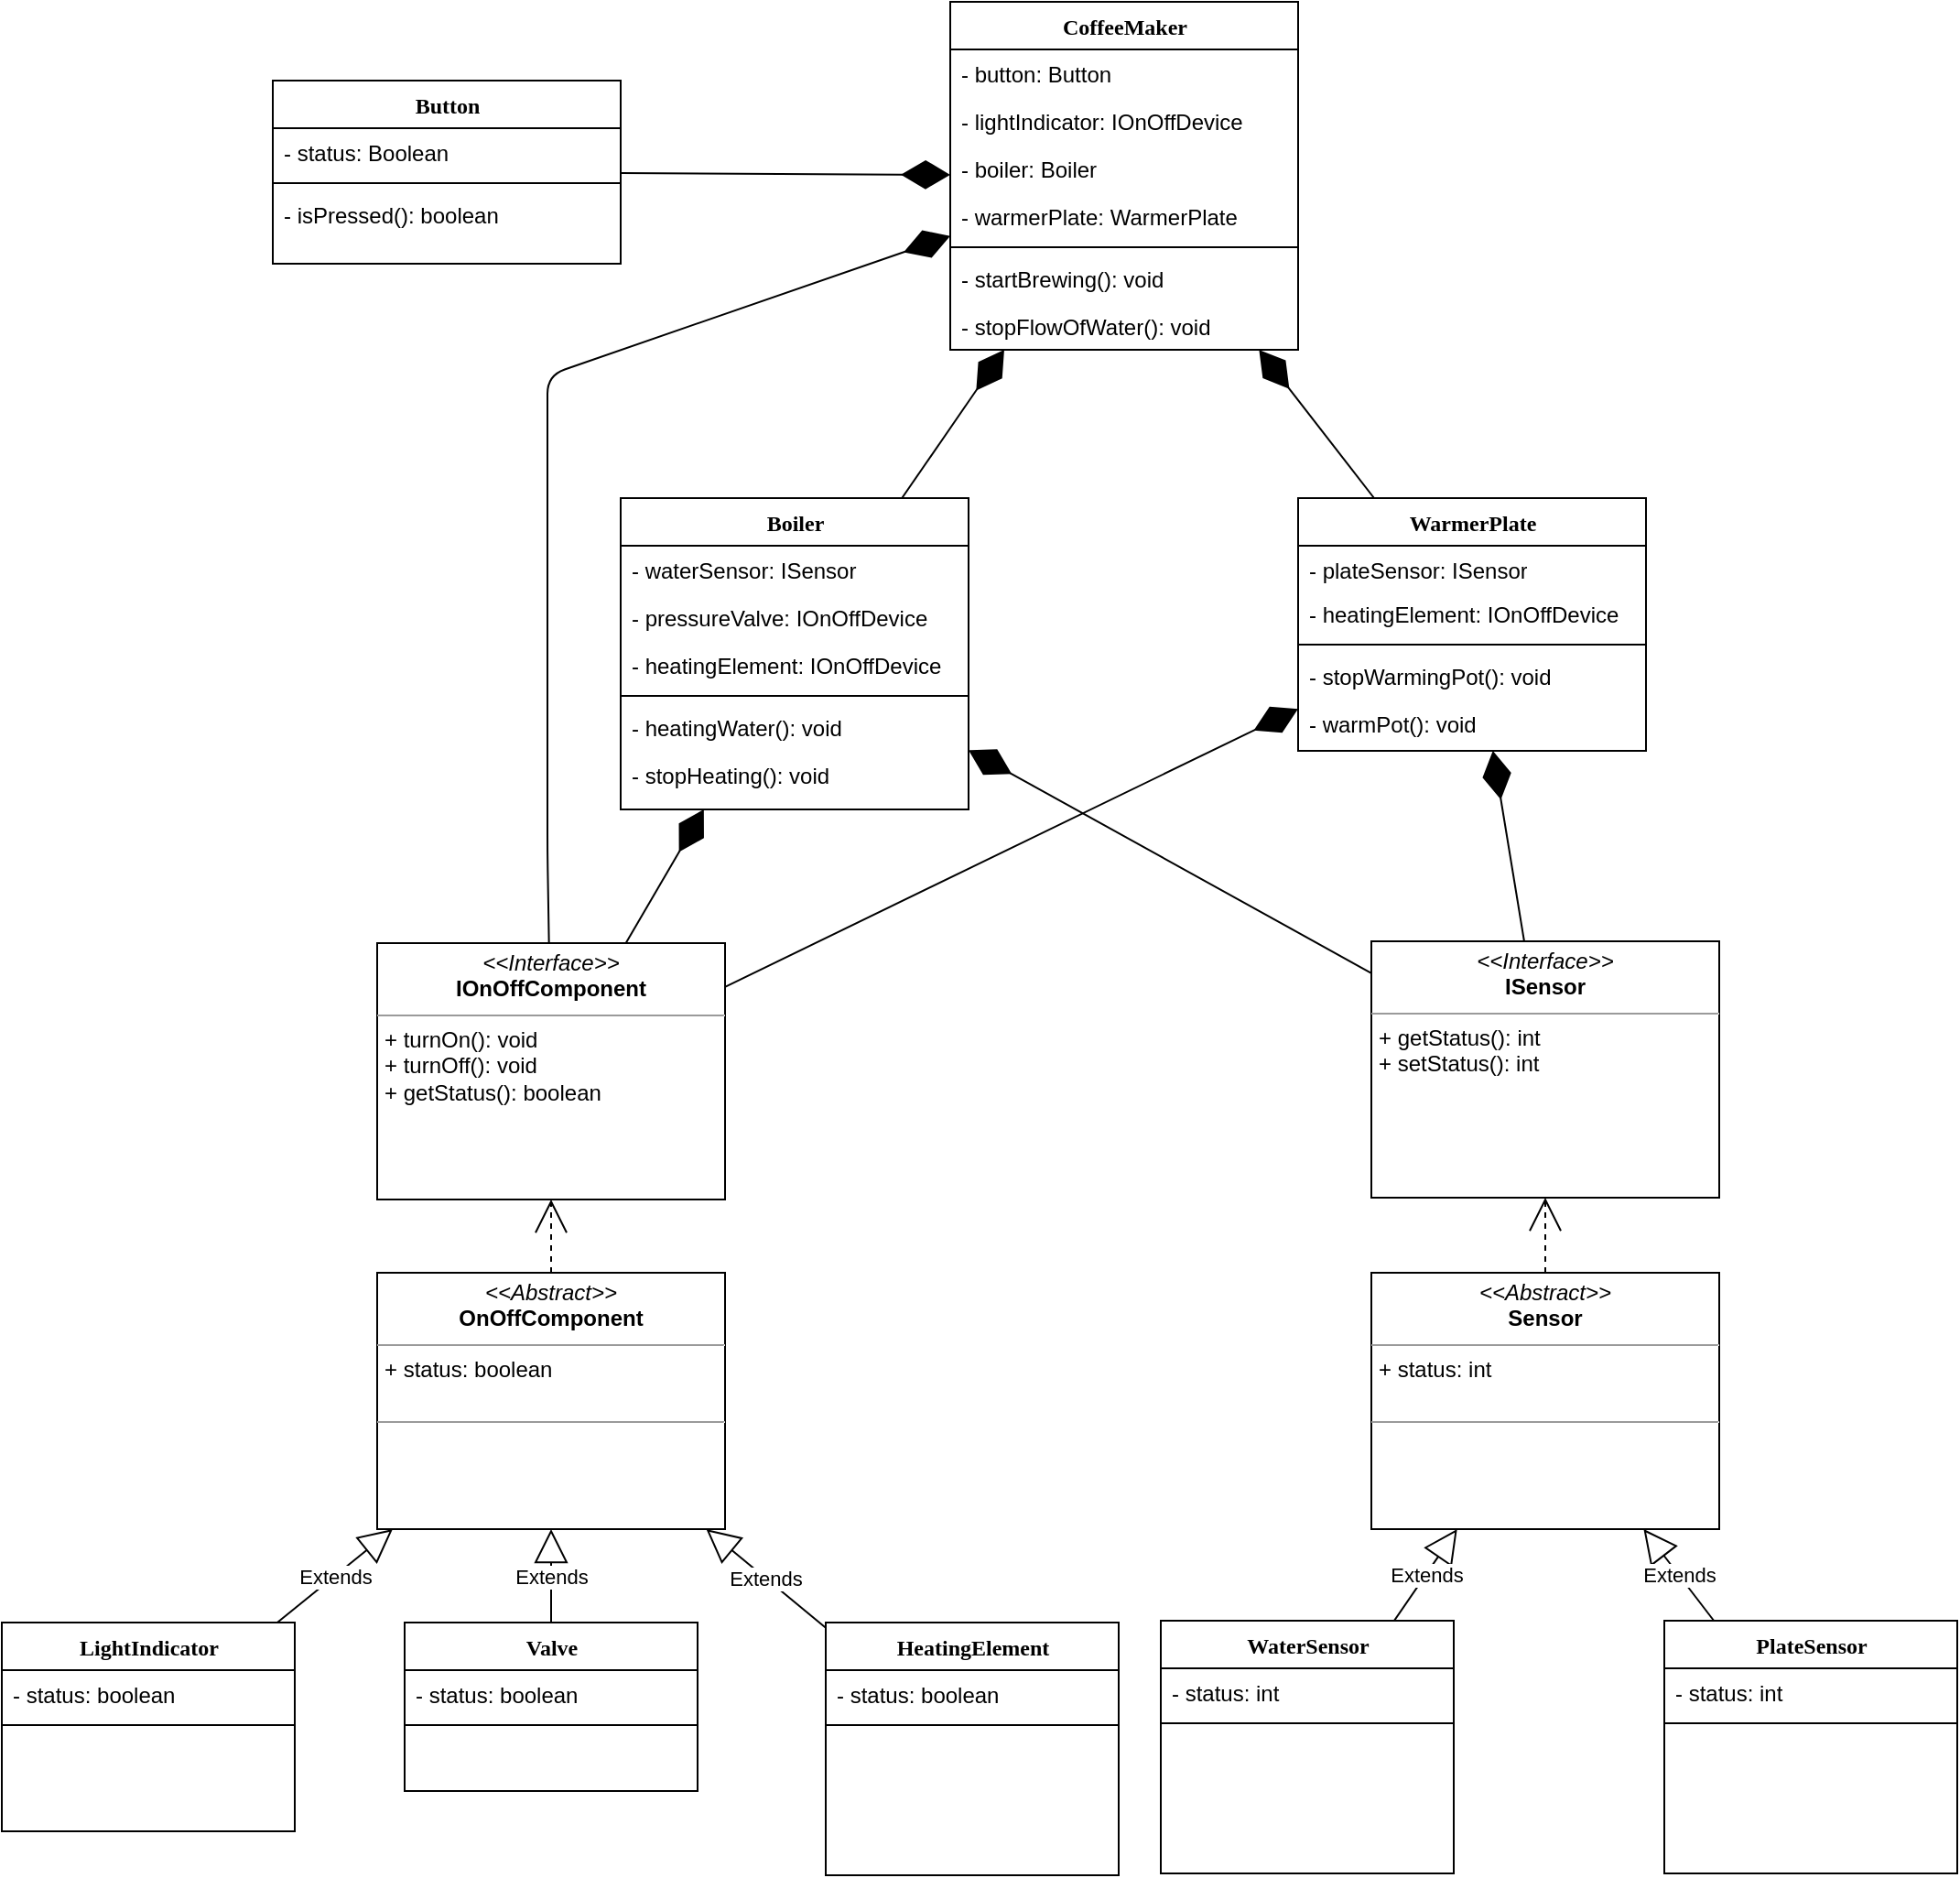 <mxfile version="10.6.6" type="device"><diagram name="Page-1" id="6133507b-19e7-1e82-6fc7-422aa6c4b21f"><mxGraphModel dx="1080" dy="1285" grid="1" gridSize="10" guides="1" tooltips="1" connect="1" arrows="1" fold="1" page="1" pageScale="1" pageWidth="1100" pageHeight="850" background="#ffffff" math="0" shadow="0"><root><mxCell id="0"/><mxCell id="1" parent="0"/><mxCell id="235556782a83e6d0-1" value="LightIndicator" style="swimlane;html=1;fontStyle=1;align=center;verticalAlign=top;childLayout=stackLayout;horizontal=1;startSize=26;horizontalStack=0;resizeParent=1;resizeLast=0;collapsible=1;marginBottom=0;swimlaneFillColor=#ffffff;rounded=0;shadow=0;comic=0;labelBackgroundColor=none;strokeColor=#000000;strokeWidth=1;fillColor=none;fontFamily=Verdana;fontSize=12;fontColor=#000000;" parent="1" vertex="1"><mxGeometry x="22" y="591" width="160" height="114" as="geometry"/></mxCell><mxCell id="235556782a83e6d0-2" value="- status: boolean" style="text;html=1;strokeColor=none;fillColor=none;align=left;verticalAlign=top;spacingLeft=4;spacingRight=4;whiteSpace=wrap;overflow=hidden;rotatable=0;points=[[0,0.5],[1,0.5]];portConstraint=eastwest;" parent="235556782a83e6d0-1" vertex="1"><mxGeometry y="26" width="160" height="26" as="geometry"/></mxCell><mxCell id="235556782a83e6d0-6" value="" style="line;html=1;strokeWidth=1;fillColor=none;align=left;verticalAlign=middle;spacingTop=-1;spacingLeft=3;spacingRight=3;rotatable=0;labelPosition=right;points=[];portConstraint=eastwest;" parent="235556782a83e6d0-1" vertex="1"><mxGeometry y="52" width="160" height="8" as="geometry"/></mxCell><mxCell id="78961159f06e98e8-69" value="Valve" style="swimlane;html=1;fontStyle=1;align=center;verticalAlign=top;childLayout=stackLayout;horizontal=1;startSize=26;horizontalStack=0;resizeParent=1;resizeLast=0;collapsible=1;marginBottom=0;swimlaneFillColor=#ffffff;rounded=0;shadow=0;comic=0;labelBackgroundColor=none;strokeColor=#000000;strokeWidth=1;fillColor=none;fontFamily=Verdana;fontSize=12;fontColor=#000000;" parent="1" vertex="1"><mxGeometry x="242" y="591" width="160" height="92" as="geometry"/></mxCell><mxCell id="yU4iAAPaWpDzM0BWO3SC-2" value="- status: boolean" style="text;html=1;strokeColor=none;fillColor=none;align=left;verticalAlign=top;spacingLeft=4;spacingRight=4;whiteSpace=wrap;overflow=hidden;rotatable=0;points=[[0,0.5],[1,0.5]];portConstraint=eastwest;" vertex="1" parent="78961159f06e98e8-69"><mxGeometry y="26" width="160" height="26" as="geometry"/></mxCell><mxCell id="78961159f06e98e8-77" value="" style="line;html=1;strokeWidth=1;fillColor=none;align=left;verticalAlign=middle;spacingTop=-1;spacingLeft=3;spacingRight=3;rotatable=0;labelPosition=right;points=[];portConstraint=eastwest;" parent="78961159f06e98e8-69" vertex="1"><mxGeometry y="52" width="160" height="8" as="geometry"/></mxCell><mxCell id="78961159f06e98e8-108" value="HeatingElement" style="swimlane;html=1;fontStyle=1;align=center;verticalAlign=top;childLayout=stackLayout;horizontal=1;startSize=26;horizontalStack=0;resizeParent=1;resizeLast=0;collapsible=1;marginBottom=0;swimlaneFillColor=#ffffff;rounded=0;shadow=0;comic=0;labelBackgroundColor=none;strokeColor=#000000;strokeWidth=1;fillColor=none;fontFamily=Verdana;fontSize=12;fontColor=#000000;" parent="1" vertex="1"><mxGeometry x="472" y="591" width="160" height="138" as="geometry"/></mxCell><mxCell id="yU4iAAPaWpDzM0BWO3SC-3" value="- status: boolean" style="text;html=1;strokeColor=none;fillColor=none;align=left;verticalAlign=top;spacingLeft=4;spacingRight=4;whiteSpace=wrap;overflow=hidden;rotatable=0;points=[[0,0.5],[1,0.5]];portConstraint=eastwest;" vertex="1" parent="78961159f06e98e8-108"><mxGeometry y="26" width="160" height="26" as="geometry"/></mxCell><mxCell id="78961159f06e98e8-116" value="" style="line;html=1;strokeWidth=1;fillColor=none;align=left;verticalAlign=middle;spacingTop=-1;spacingLeft=3;spacingRight=3;rotatable=0;labelPosition=right;points=[];portConstraint=eastwest;" parent="78961159f06e98e8-108" vertex="1"><mxGeometry y="52" width="160" height="8" as="geometry"/></mxCell><mxCell id="b94bc138ca980ef-1" value="&lt;p style=&quot;margin: 0px ; margin-top: 4px ; text-align: center&quot;&gt;&lt;i&gt;&amp;lt;&amp;lt;Interface&amp;gt;&amp;gt;&lt;/i&gt;&lt;br&gt;&lt;b&gt;IOnOffComponent&lt;/b&gt;&lt;/p&gt;&lt;hr size=&quot;1&quot;&gt;&lt;p style=&quot;margin: 0px ; margin-left: 4px&quot;&gt;&lt;/p&gt;&lt;p style=&quot;margin: 0px ; margin-left: 4px&quot;&gt;+ turnOn(): void&lt;br&gt;+ turnOff(): void&lt;/p&gt;&lt;p style=&quot;margin: 0px ; margin-left: 4px&quot;&gt;+ getStatus(): boolean&lt;/p&gt;" style="verticalAlign=top;align=left;overflow=fill;fontSize=12;fontFamily=Helvetica;html=1;rounded=0;shadow=0;comic=0;labelBackgroundColor=none;strokeColor=#000000;strokeWidth=1;fillColor=#ffffff;" parent="1" vertex="1"><mxGeometry x="227" y="220" width="190" height="140" as="geometry"/></mxCell><mxCell id="yU4iAAPaWpDzM0BWO3SC-5" value="&lt;p style=&quot;margin: 0px ; margin-top: 4px ; text-align: center&quot;&gt;&lt;i&gt;&amp;lt;&amp;lt;Interface&amp;gt;&amp;gt;&lt;/i&gt;&lt;br&gt;&lt;b&gt;ISensor&lt;/b&gt;&lt;/p&gt;&lt;hr size=&quot;1&quot;&gt;&lt;p style=&quot;margin: 0px ; margin-left: 4px&quot;&gt;&lt;/p&gt;&lt;p style=&quot;margin: 0px ; margin-left: 4px&quot;&gt;+ getStatus(): int&lt;/p&gt;&lt;p style=&quot;margin: 0px ; margin-left: 4px&quot;&gt;+ setStatus(): int&lt;/p&gt;" style="verticalAlign=top;align=left;overflow=fill;fontSize=12;fontFamily=Helvetica;html=1;rounded=0;shadow=0;comic=0;labelBackgroundColor=none;strokeColor=#000000;strokeWidth=1;fillColor=#ffffff;" vertex="1" parent="1"><mxGeometry x="770" y="219" width="190" height="140" as="geometry"/></mxCell><mxCell id="yU4iAAPaWpDzM0BWO3SC-6" value="&lt;p style=&quot;margin: 0px ; margin-top: 4px ; text-align: center&quot;&gt;&lt;i&gt;&amp;lt;&amp;lt;Abstract&amp;gt;&amp;gt;&lt;/i&gt;&lt;br&gt;&lt;b&gt;Sensor&lt;/b&gt;&lt;/p&gt;&lt;hr size=&quot;1&quot;&gt;&lt;p style=&quot;margin: 0px ; margin-left: 4px&quot;&gt;+ status: int&lt;br&gt;&lt;br&gt;&lt;/p&gt;&lt;hr size=&quot;1&quot;&gt;&lt;p style=&quot;margin: 0px ; margin-left: 4px&quot;&gt;&lt;br&gt;&lt;/p&gt;" style="verticalAlign=top;align=left;overflow=fill;fontSize=12;fontFamily=Helvetica;html=1;rounded=0;shadow=0;comic=0;labelBackgroundColor=none;strokeColor=#000000;strokeWidth=1;fillColor=#ffffff;" vertex="1" parent="1"><mxGeometry x="770" y="400" width="190" height="140" as="geometry"/></mxCell><mxCell id="yU4iAAPaWpDzM0BWO3SC-7" style="edgeStyle=orthogonalEdgeStyle;rounded=0;html=1;dashed=1;labelBackgroundColor=none;startArrow=none;startFill=0;startSize=8;endArrow=open;endFill=0;endSize=16;fontFamily=Verdana;fontSize=12;" edge="1" parent="1" source="yU4iAAPaWpDzM0BWO3SC-6" target="yU4iAAPaWpDzM0BWO3SC-5"><mxGeometry relative="1" as="geometry"><mxPoint x="345" y="446" as="sourcePoint"/><mxPoint x="345" y="376" as="targetPoint"/></mxGeometry></mxCell><mxCell id="yU4iAAPaWpDzM0BWO3SC-8" value="WaterSensor" style="swimlane;html=1;fontStyle=1;align=center;verticalAlign=top;childLayout=stackLayout;horizontal=1;startSize=26;horizontalStack=0;resizeParent=1;resizeLast=0;collapsible=1;marginBottom=0;swimlaneFillColor=#ffffff;rounded=0;shadow=0;comic=0;labelBackgroundColor=none;strokeColor=#000000;strokeWidth=1;fillColor=none;fontFamily=Verdana;fontSize=12;fontColor=#000000;" vertex="1" parent="1"><mxGeometry x="655" y="590" width="160" height="138" as="geometry"/></mxCell><mxCell id="yU4iAAPaWpDzM0BWO3SC-9" value="- status: int" style="text;html=1;strokeColor=none;fillColor=none;align=left;verticalAlign=top;spacingLeft=4;spacingRight=4;whiteSpace=wrap;overflow=hidden;rotatable=0;points=[[0,0.5],[1,0.5]];portConstraint=eastwest;" vertex="1" parent="yU4iAAPaWpDzM0BWO3SC-8"><mxGeometry y="26" width="160" height="26" as="geometry"/></mxCell><mxCell id="yU4iAAPaWpDzM0BWO3SC-10" value="" style="line;html=1;strokeWidth=1;fillColor=none;align=left;verticalAlign=middle;spacingTop=-1;spacingLeft=3;spacingRight=3;rotatable=0;labelPosition=right;points=[];portConstraint=eastwest;" vertex="1" parent="yU4iAAPaWpDzM0BWO3SC-8"><mxGeometry y="52" width="160" height="8" as="geometry"/></mxCell><mxCell id="yU4iAAPaWpDzM0BWO3SC-11" value="PlateSensor" style="swimlane;html=1;fontStyle=1;align=center;verticalAlign=top;childLayout=stackLayout;horizontal=1;startSize=26;horizontalStack=0;resizeParent=1;resizeLast=0;collapsible=1;marginBottom=0;swimlaneFillColor=#ffffff;rounded=0;shadow=0;comic=0;labelBackgroundColor=none;strokeColor=#000000;strokeWidth=1;fillColor=none;fontFamily=Verdana;fontSize=12;fontColor=#000000;" vertex="1" parent="1"><mxGeometry x="930" y="590" width="160" height="138" as="geometry"/></mxCell><mxCell id="yU4iAAPaWpDzM0BWO3SC-12" value="- status: int" style="text;html=1;strokeColor=none;fillColor=none;align=left;verticalAlign=top;spacingLeft=4;spacingRight=4;whiteSpace=wrap;overflow=hidden;rotatable=0;points=[[0,0.5],[1,0.5]];portConstraint=eastwest;" vertex="1" parent="yU4iAAPaWpDzM0BWO3SC-11"><mxGeometry y="26" width="160" height="26" as="geometry"/></mxCell><mxCell id="yU4iAAPaWpDzM0BWO3SC-13" value="" style="line;html=1;strokeWidth=1;fillColor=none;align=left;verticalAlign=middle;spacingTop=-1;spacingLeft=3;spacingRight=3;rotatable=0;labelPosition=right;points=[];portConstraint=eastwest;" vertex="1" parent="yU4iAAPaWpDzM0BWO3SC-11"><mxGeometry y="52" width="160" height="8" as="geometry"/></mxCell><mxCell id="yU4iAAPaWpDzM0BWO3SC-16" value="Extends" style="endArrow=block;endSize=16;endFill=0;html=1;" edge="1" parent="1" source="yU4iAAPaWpDzM0BWO3SC-8" target="yU4iAAPaWpDzM0BWO3SC-6"><mxGeometry width="160" relative="1" as="geometry"><mxPoint x="220" y="750" as="sourcePoint"/><mxPoint x="380" y="750" as="targetPoint"/></mxGeometry></mxCell><mxCell id="yU4iAAPaWpDzM0BWO3SC-17" value="Extends" style="endArrow=block;endSize=16;endFill=0;html=1;" edge="1" parent="1" source="yU4iAAPaWpDzM0BWO3SC-11" target="yU4iAAPaWpDzM0BWO3SC-6"><mxGeometry width="160" relative="1" as="geometry"><mxPoint x="793.75" y="600" as="sourcePoint"/><mxPoint x="825.543" y="555" as="targetPoint"/></mxGeometry></mxCell><mxCell id="yU4iAAPaWpDzM0BWO3SC-18" value="Boiler" style="swimlane;html=1;fontStyle=1;align=center;verticalAlign=top;childLayout=stackLayout;horizontal=1;startSize=26;horizontalStack=0;resizeParent=1;resizeLast=0;collapsible=1;marginBottom=0;swimlaneFillColor=#ffffff;rounded=0;shadow=0;comic=0;labelBackgroundColor=none;strokeColor=#000000;strokeWidth=1;fillColor=none;fontFamily=Verdana;fontSize=12;fontColor=#000000;" vertex="1" parent="1"><mxGeometry x="360" y="-23" width="190" height="170" as="geometry"/></mxCell><mxCell id="yU4iAAPaWpDzM0BWO3SC-25" value="- waterSensor: ISensor&lt;br&gt;" style="text;html=1;strokeColor=none;fillColor=none;align=left;verticalAlign=top;spacingLeft=4;spacingRight=4;whiteSpace=wrap;overflow=hidden;rotatable=0;points=[[0,0.5],[1,0.5]];portConstraint=eastwest;" vertex="1" parent="yU4iAAPaWpDzM0BWO3SC-18"><mxGeometry y="26" width="190" height="26" as="geometry"/></mxCell><mxCell id="yU4iAAPaWpDzM0BWO3SC-24" value="- pressureValve: IOnOffDevice&lt;br&gt;&lt;br&gt;" style="text;html=1;strokeColor=none;fillColor=none;align=left;verticalAlign=top;spacingLeft=4;spacingRight=4;whiteSpace=wrap;overflow=hidden;rotatable=0;points=[[0,0.5],[1,0.5]];portConstraint=eastwest;" vertex="1" parent="yU4iAAPaWpDzM0BWO3SC-18"><mxGeometry y="52" width="190" height="26" as="geometry"/></mxCell><mxCell id="yU4iAAPaWpDzM0BWO3SC-19" value="- heatingElement: IOnOffDevice&lt;br&gt;" style="text;html=1;strokeColor=none;fillColor=none;align=left;verticalAlign=top;spacingLeft=4;spacingRight=4;whiteSpace=wrap;overflow=hidden;rotatable=0;points=[[0,0.5],[1,0.5]];portConstraint=eastwest;" vertex="1" parent="yU4iAAPaWpDzM0BWO3SC-18"><mxGeometry y="78" width="190" height="26" as="geometry"/></mxCell><mxCell id="yU4iAAPaWpDzM0BWO3SC-20" value="" style="line;html=1;strokeWidth=1;fillColor=none;align=left;verticalAlign=middle;spacingTop=-1;spacingLeft=3;spacingRight=3;rotatable=0;labelPosition=right;points=[];portConstraint=eastwest;" vertex="1" parent="yU4iAAPaWpDzM0BWO3SC-18"><mxGeometry y="104" width="190" height="8" as="geometry"/></mxCell><mxCell id="yU4iAAPaWpDzM0BWO3SC-26" value="- heatingWater(): void&lt;br&gt;" style="text;html=1;strokeColor=none;fillColor=none;align=left;verticalAlign=top;spacingLeft=4;spacingRight=4;whiteSpace=wrap;overflow=hidden;rotatable=0;points=[[0,0.5],[1,0.5]];portConstraint=eastwest;" vertex="1" parent="yU4iAAPaWpDzM0BWO3SC-18"><mxGeometry y="112" width="190" height="26" as="geometry"/></mxCell><mxCell id="yU4iAAPaWpDzM0BWO3SC-27" value="- stopHeating(): void&lt;br&gt;" style="text;html=1;strokeColor=none;fillColor=none;align=left;verticalAlign=top;spacingLeft=4;spacingRight=4;whiteSpace=wrap;overflow=hidden;rotatable=0;points=[[0,0.5],[1,0.5]];portConstraint=eastwest;" vertex="1" parent="yU4iAAPaWpDzM0BWO3SC-18"><mxGeometry y="138" width="190" height="26" as="geometry"/></mxCell><mxCell id="yU4iAAPaWpDzM0BWO3SC-21" value="WarmerPlate" style="swimlane;html=1;fontStyle=1;align=center;verticalAlign=top;childLayout=stackLayout;horizontal=1;startSize=26;horizontalStack=0;resizeParent=1;resizeLast=0;collapsible=1;marginBottom=0;swimlaneFillColor=#ffffff;rounded=0;shadow=0;comic=0;labelBackgroundColor=none;strokeColor=#000000;strokeWidth=1;fillColor=none;fontFamily=Verdana;fontSize=12;fontColor=#000000;" vertex="1" parent="1"><mxGeometry x="730" y="-23" width="190" height="138" as="geometry"/></mxCell><mxCell id="yU4iAAPaWpDzM0BWO3SC-28" value="- plateSensor: ISensor" style="text;html=1;strokeColor=none;fillColor=none;align=left;verticalAlign=top;spacingLeft=4;spacingRight=4;whiteSpace=wrap;overflow=hidden;rotatable=0;points=[[0,0.5],[1,0.5]];portConstraint=eastwest;" vertex="1" parent="yU4iAAPaWpDzM0BWO3SC-21"><mxGeometry y="26" width="190" height="24" as="geometry"/></mxCell><mxCell id="yU4iAAPaWpDzM0BWO3SC-22" value="- heatingElement: IOnOffDevice" style="text;html=1;strokeColor=none;fillColor=none;align=left;verticalAlign=top;spacingLeft=4;spacingRight=4;whiteSpace=wrap;overflow=hidden;rotatable=0;points=[[0,0.5],[1,0.5]];portConstraint=eastwest;" vertex="1" parent="yU4iAAPaWpDzM0BWO3SC-21"><mxGeometry y="50" width="190" height="26" as="geometry"/></mxCell><mxCell id="yU4iAAPaWpDzM0BWO3SC-23" value="" style="line;html=1;strokeWidth=1;fillColor=none;align=left;verticalAlign=middle;spacingTop=-1;spacingLeft=3;spacingRight=3;rotatable=0;labelPosition=right;points=[];portConstraint=eastwest;" vertex="1" parent="yU4iAAPaWpDzM0BWO3SC-21"><mxGeometry y="76" width="190" height="8" as="geometry"/></mxCell><mxCell id="yU4iAAPaWpDzM0BWO3SC-30" value="- stopWarmingPot(): void" style="text;html=1;strokeColor=none;fillColor=none;align=left;verticalAlign=top;spacingLeft=4;spacingRight=4;whiteSpace=wrap;overflow=hidden;rotatable=0;points=[[0,0.5],[1,0.5]];portConstraint=eastwest;" vertex="1" parent="yU4iAAPaWpDzM0BWO3SC-21"><mxGeometry y="84" width="190" height="26" as="geometry"/></mxCell><mxCell id="yU4iAAPaWpDzM0BWO3SC-29" value="- warmPot(): void" style="text;html=1;strokeColor=none;fillColor=none;align=left;verticalAlign=top;spacingLeft=4;spacingRight=4;whiteSpace=wrap;overflow=hidden;rotatable=0;points=[[0,0.5],[1,0.5]];portConstraint=eastwest;" vertex="1" parent="yU4iAAPaWpDzM0BWO3SC-21"><mxGeometry y="110" width="190" height="26" as="geometry"/></mxCell><mxCell id="yU4iAAPaWpDzM0BWO3SC-31" value="CoffeeMaker" style="swimlane;html=1;fontStyle=1;align=center;verticalAlign=top;childLayout=stackLayout;horizontal=1;startSize=26;horizontalStack=0;resizeParent=1;resizeLast=0;collapsible=1;marginBottom=0;swimlaneFillColor=#ffffff;rounded=0;shadow=0;comic=0;labelBackgroundColor=none;strokeColor=#000000;strokeWidth=1;fillColor=none;fontFamily=Verdana;fontSize=12;fontColor=#000000;" vertex="1" parent="1"><mxGeometry x="540" y="-294" width="190" height="190" as="geometry"/></mxCell><mxCell id="yU4iAAPaWpDzM0BWO3SC-32" value="- button: Button&lt;br&gt;" style="text;html=1;strokeColor=none;fillColor=none;align=left;verticalAlign=top;spacingLeft=4;spacingRight=4;whiteSpace=wrap;overflow=hidden;rotatable=0;points=[[0,0.5],[1,0.5]];portConstraint=eastwest;" vertex="1" parent="yU4iAAPaWpDzM0BWO3SC-31"><mxGeometry y="26" width="190" height="26" as="geometry"/></mxCell><mxCell id="yU4iAAPaWpDzM0BWO3SC-38" value="- lightIndicator: IOnOffDevice&lt;br&gt;" style="text;html=1;strokeColor=none;fillColor=none;align=left;verticalAlign=top;spacingLeft=4;spacingRight=4;whiteSpace=wrap;overflow=hidden;rotatable=0;points=[[0,0.5],[1,0.5]];portConstraint=eastwest;" vertex="1" parent="yU4iAAPaWpDzM0BWO3SC-31"><mxGeometry y="52" width="190" height="26" as="geometry"/></mxCell><mxCell id="yU4iAAPaWpDzM0BWO3SC-33" value="- boiler: Boiler&lt;br&gt;&lt;br&gt;" style="text;html=1;strokeColor=none;fillColor=none;align=left;verticalAlign=top;spacingLeft=4;spacingRight=4;whiteSpace=wrap;overflow=hidden;rotatable=0;points=[[0,0.5],[1,0.5]];portConstraint=eastwest;" vertex="1" parent="yU4iAAPaWpDzM0BWO3SC-31"><mxGeometry y="78" width="190" height="26" as="geometry"/></mxCell><mxCell id="yU4iAAPaWpDzM0BWO3SC-34" value="- warmerPlate: WarmerPlate&lt;br&gt;" style="text;html=1;strokeColor=none;fillColor=none;align=left;verticalAlign=top;spacingLeft=4;spacingRight=4;whiteSpace=wrap;overflow=hidden;rotatable=0;points=[[0,0.5],[1,0.5]];portConstraint=eastwest;" vertex="1" parent="yU4iAAPaWpDzM0BWO3SC-31"><mxGeometry y="104" width="190" height="26" as="geometry"/></mxCell><mxCell id="yU4iAAPaWpDzM0BWO3SC-35" value="" style="line;html=1;strokeWidth=1;fillColor=none;align=left;verticalAlign=middle;spacingTop=-1;spacingLeft=3;spacingRight=3;rotatable=0;labelPosition=right;points=[];portConstraint=eastwest;" vertex="1" parent="yU4iAAPaWpDzM0BWO3SC-31"><mxGeometry y="130" width="190" height="8" as="geometry"/></mxCell><mxCell id="yU4iAAPaWpDzM0BWO3SC-36" value="- startBrewing(): void&lt;br&gt;" style="text;html=1;strokeColor=none;fillColor=none;align=left;verticalAlign=top;spacingLeft=4;spacingRight=4;whiteSpace=wrap;overflow=hidden;rotatable=0;points=[[0,0.5],[1,0.5]];portConstraint=eastwest;" vertex="1" parent="yU4iAAPaWpDzM0BWO3SC-31"><mxGeometry y="138" width="190" height="26" as="geometry"/></mxCell><mxCell id="yU4iAAPaWpDzM0BWO3SC-37" value="- stopFlowOfWater(): void&lt;br&gt;" style="text;html=1;strokeColor=none;fillColor=none;align=left;verticalAlign=top;spacingLeft=4;spacingRight=4;whiteSpace=wrap;overflow=hidden;rotatable=0;points=[[0,0.5],[1,0.5]];portConstraint=eastwest;" vertex="1" parent="yU4iAAPaWpDzM0BWO3SC-31"><mxGeometry y="164" width="190" height="26" as="geometry"/></mxCell><mxCell id="yU4iAAPaWpDzM0BWO3SC-39" value="" style="endArrow=diamondThin;endFill=1;endSize=24;html=1;" edge="1" parent="1" source="b94bc138ca980ef-1" target="yU4iAAPaWpDzM0BWO3SC-18"><mxGeometry width="160" relative="1" as="geometry"><mxPoint x="70" y="240" as="sourcePoint"/><mxPoint x="230" y="240" as="targetPoint"/></mxGeometry></mxCell><mxCell id="yU4iAAPaWpDzM0BWO3SC-40" value="" style="endArrow=diamondThin;endFill=1;endSize=24;html=1;" edge="1" parent="1" source="yU4iAAPaWpDzM0BWO3SC-5" target="yU4iAAPaWpDzM0BWO3SC-18"><mxGeometry width="160" relative="1" as="geometry"><mxPoint x="380.897" y="236" as="sourcePoint"/><mxPoint x="421.41" y="157" as="targetPoint"/></mxGeometry></mxCell><mxCell id="yU4iAAPaWpDzM0BWO3SC-41" value="" style="endArrow=diamondThin;endFill=1;endSize=24;html=1;" edge="1" parent="1" source="b94bc138ca980ef-1" target="yU4iAAPaWpDzM0BWO3SC-21"><mxGeometry width="160" relative="1" as="geometry"><mxPoint x="380.897" y="236" as="sourcePoint"/><mxPoint x="421.41" y="157" as="targetPoint"/></mxGeometry></mxCell><mxCell id="yU4iAAPaWpDzM0BWO3SC-42" value="" style="endArrow=diamondThin;endFill=1;endSize=24;html=1;" edge="1" parent="1" source="yU4iAAPaWpDzM0BWO3SC-5" target="yU4iAAPaWpDzM0BWO3SC-21"><mxGeometry width="160" relative="1" as="geometry"><mxPoint x="780" y="247.171" as="sourcePoint"/><mxPoint x="560" y="124.829" as="targetPoint"/></mxGeometry></mxCell><mxCell id="yU4iAAPaWpDzM0BWO3SC-43" value="" style="endArrow=diamondThin;endFill=1;endSize=24;html=1;" edge="1" parent="1" source="yU4iAAPaWpDzM0BWO3SC-18" target="yU4iAAPaWpDzM0BWO3SC-31"><mxGeometry width="160" relative="1" as="geometry"><mxPoint x="70" y="10.031" as="sourcePoint"/><mxPoint x="370" y="-143.031" as="targetPoint"/></mxGeometry></mxCell><mxCell id="yU4iAAPaWpDzM0BWO3SC-44" value="" style="endArrow=diamondThin;endFill=1;endSize=24;html=1;" edge="1" parent="1" source="yU4iAAPaWpDzM0BWO3SC-21" target="yU4iAAPaWpDzM0BWO3SC-31"><mxGeometry width="160" relative="1" as="geometry"><mxPoint x="523.621" y="-13" as="sourcePoint"/><mxPoint x="579.483" y="-94" as="targetPoint"/></mxGeometry></mxCell><mxCell id="yU4iAAPaWpDzM0BWO3SC-45" value="" style="endArrow=diamondThin;endFill=1;endSize=24;html=1;" edge="1" parent="1" source="b94bc138ca980ef-1" target="yU4iAAPaWpDzM0BWO3SC-31"><mxGeometry width="160" relative="1" as="geometry"><mxPoint x="523.621" y="-13" as="sourcePoint"/><mxPoint x="579.483" y="-94" as="targetPoint"/><Array as="points"><mxPoint x="320" y="170"/><mxPoint x="320" y="-90"/></Array></mxGeometry></mxCell><mxCell id="yU4iAAPaWpDzM0BWO3SC-46" value="Button" style="swimlane;html=1;fontStyle=1;align=center;verticalAlign=top;childLayout=stackLayout;horizontal=1;startSize=26;horizontalStack=0;resizeParent=1;resizeLast=0;collapsible=1;marginBottom=0;swimlaneFillColor=#ffffff;rounded=0;shadow=0;comic=0;labelBackgroundColor=none;strokeColor=#000000;strokeWidth=1;fillColor=none;fontFamily=Verdana;fontSize=12;fontColor=#000000;" vertex="1" parent="1"><mxGeometry x="170" y="-251" width="190" height="100" as="geometry"/></mxCell><mxCell id="yU4iAAPaWpDzM0BWO3SC-47" value="- status: Boolean&lt;br&gt;" style="text;html=1;strokeColor=none;fillColor=none;align=left;verticalAlign=top;spacingLeft=4;spacingRight=4;whiteSpace=wrap;overflow=hidden;rotatable=0;points=[[0,0.5],[1,0.5]];portConstraint=eastwest;" vertex="1" parent="yU4iAAPaWpDzM0BWO3SC-46"><mxGeometry y="26" width="190" height="26" as="geometry"/></mxCell><mxCell id="yU4iAAPaWpDzM0BWO3SC-51" value="" style="line;html=1;strokeWidth=1;fillColor=none;align=left;verticalAlign=middle;spacingTop=-1;spacingLeft=3;spacingRight=3;rotatable=0;labelPosition=right;points=[];portConstraint=eastwest;" vertex="1" parent="yU4iAAPaWpDzM0BWO3SC-46"><mxGeometry y="52" width="190" height="8" as="geometry"/></mxCell><mxCell id="yU4iAAPaWpDzM0BWO3SC-53" value="- isPressed(): boolean&lt;br&gt;" style="text;html=1;strokeColor=none;fillColor=none;align=left;verticalAlign=top;spacingLeft=4;spacingRight=4;whiteSpace=wrap;overflow=hidden;rotatable=0;points=[[0,0.5],[1,0.5]];portConstraint=eastwest;" vertex="1" parent="yU4iAAPaWpDzM0BWO3SC-46"><mxGeometry y="60" width="190" height="26" as="geometry"/></mxCell><mxCell id="yU4iAAPaWpDzM0BWO3SC-54" value="" style="endArrow=diamondThin;endFill=1;endSize=24;html=1;" edge="1" parent="1" source="yU4iAAPaWpDzM0BWO3SC-46" target="yU4iAAPaWpDzM0BWO3SC-31"><mxGeometry width="160" relative="1" as="geometry"><mxPoint x="399.121" y="-227.5" as="sourcePoint"/><mxPoint x="454.983" y="-308.5" as="targetPoint"/></mxGeometry></mxCell><mxCell id="yU4iAAPaWpDzM0BWO3SC-55" value="&lt;p style=&quot;margin: 0px ; margin-top: 4px ; text-align: center&quot;&gt;&lt;i&gt;&amp;lt;&amp;lt;Abstract&amp;gt;&amp;gt;&lt;/i&gt;&lt;br&gt;&lt;b&gt;OnOffComponent&lt;/b&gt;&lt;/p&gt;&lt;hr size=&quot;1&quot;&gt;&lt;p style=&quot;margin: 0px ; margin-left: 4px&quot;&gt;+ status: boolean&lt;br&gt;&lt;br&gt;&lt;/p&gt;&lt;hr size=&quot;1&quot;&gt;&lt;p style=&quot;margin: 0px ; margin-left: 4px&quot;&gt;&lt;br&gt;&lt;/p&gt;" style="verticalAlign=top;align=left;overflow=fill;fontSize=12;fontFamily=Helvetica;html=1;rounded=0;shadow=0;comic=0;labelBackgroundColor=none;strokeColor=#000000;strokeWidth=1;fillColor=#ffffff;" vertex="1" parent="1"><mxGeometry x="227" y="400" width="190" height="140" as="geometry"/></mxCell><mxCell id="yU4iAAPaWpDzM0BWO3SC-56" style="edgeStyle=orthogonalEdgeStyle;rounded=0;html=1;dashed=1;labelBackgroundColor=none;startArrow=none;startFill=0;startSize=8;endArrow=open;endFill=0;endSize=16;fontFamily=Verdana;fontSize=12;" edge="1" parent="1" source="yU4iAAPaWpDzM0BWO3SC-55" target="b94bc138ca980ef-1"><mxGeometry relative="1" as="geometry"><mxPoint x="875" y="410" as="sourcePoint"/><mxPoint x="875" y="369" as="targetPoint"/></mxGeometry></mxCell><mxCell id="yU4iAAPaWpDzM0BWO3SC-57" value="Extends" style="endArrow=block;endSize=16;endFill=0;html=1;" edge="1" parent="1" source="235556782a83e6d0-1" target="yU4iAAPaWpDzM0BWO3SC-55"><mxGeometry width="160" relative="1" as="geometry"><mxPoint x="119.96" y="580" as="sourcePoint"/><mxPoint x="154.352" y="530" as="targetPoint"/></mxGeometry></mxCell><mxCell id="yU4iAAPaWpDzM0BWO3SC-59" value="Extends" style="endArrow=block;endSize=16;endFill=0;html=1;" edge="1" parent="1" source="78961159f06e98e8-69" target="yU4iAAPaWpDzM0BWO3SC-55"><mxGeometry width="160" relative="1" as="geometry"><mxPoint x="304.96" y="590" as="sourcePoint"/><mxPoint x="339.352" y="540" as="targetPoint"/></mxGeometry></mxCell><mxCell id="yU4iAAPaWpDzM0BWO3SC-60" value="Extends" style="endArrow=block;endSize=16;endFill=0;html=1;" edge="1" parent="1" source="78961159f06e98e8-108" target="yU4iAAPaWpDzM0BWO3SC-55"><mxGeometry width="160" relative="1" as="geometry"><mxPoint x="517.46" y="570" as="sourcePoint"/><mxPoint x="551.852" y="520" as="targetPoint"/></mxGeometry></mxCell></root></mxGraphModel></diagram></mxfile>